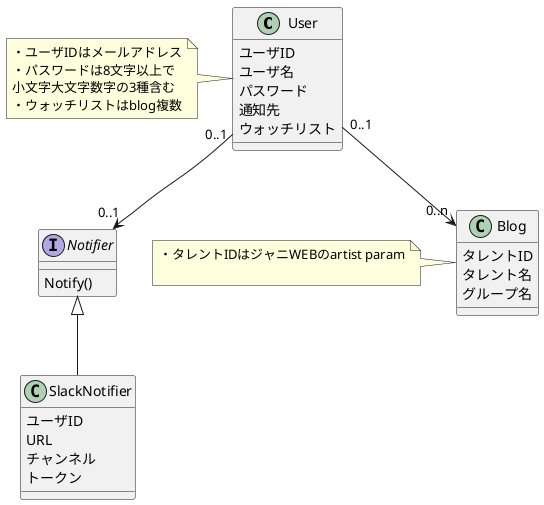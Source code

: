 @startuml
class User {
    ユーザID
    ユーザ名
    パスワード
    通知先
    ウォッチリスト
}
note left: ・ユーザIDはメールアドレス\n・パスワードは8文字以上で\n小文字大文字数字の3種含む\n・ウォッチリストはblog複数

class Blog {
    タレントID
    タレント名
    グループ名
}
note left: ・タレントIDはジャニWEBのartist param\n

interface Notifier {
    Notify()
}

class SlackNotifier {
    ユーザID
    URL
    チャンネル
    トークン
}

User "0..1" --> "0..n" Blog
User "0..1" --> "0..1" Notifier
Notifier <|-- SlackNotifier
@enduml